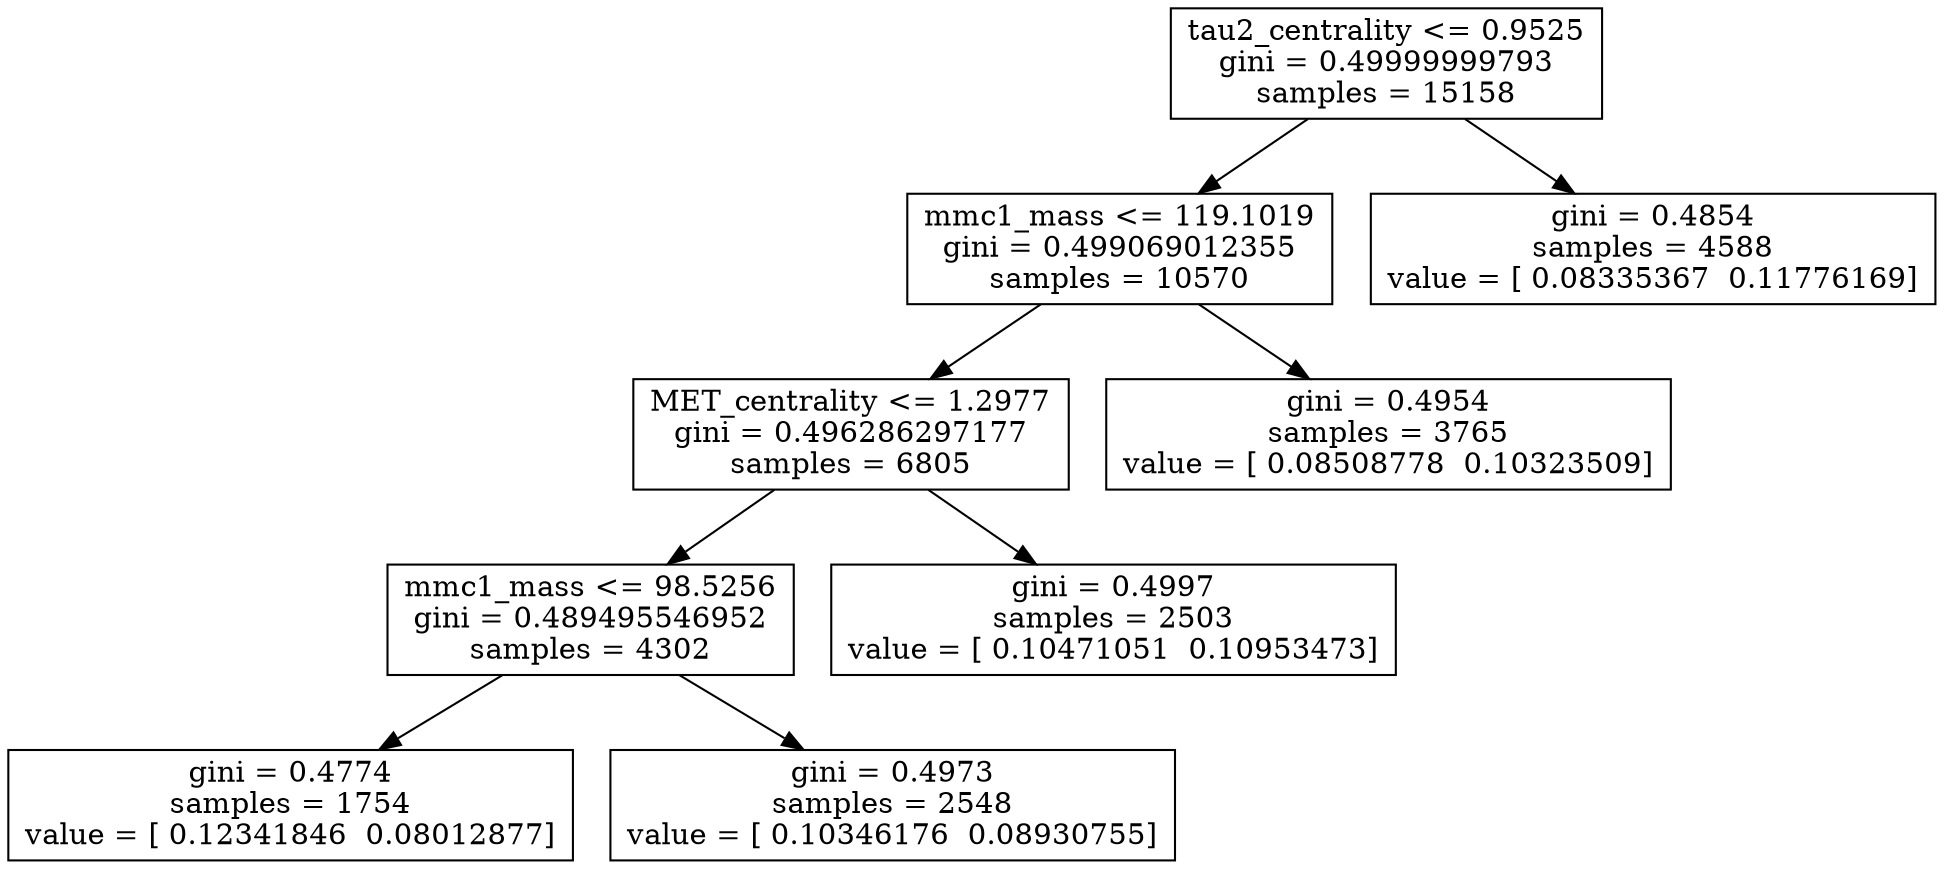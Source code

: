 digraph Tree {
0 [label="tau2_centrality <= 0.9525\ngini = 0.49999999793\nsamples = 15158", shape="box"] ;
1 [label="mmc1_mass <= 119.1019\ngini = 0.499069012355\nsamples = 10570", shape="box"] ;
0 -> 1 ;
2 [label="MET_centrality <= 1.2977\ngini = 0.496286297177\nsamples = 6805", shape="box"] ;
1 -> 2 ;
3 [label="mmc1_mass <= 98.5256\ngini = 0.489495546952\nsamples = 4302", shape="box"] ;
2 -> 3 ;
4 [label="gini = 0.4774\nsamples = 1754\nvalue = [ 0.12341846  0.08012877]", shape="box"] ;
3 -> 4 ;
5 [label="gini = 0.4973\nsamples = 2548\nvalue = [ 0.10346176  0.08930755]", shape="box"] ;
3 -> 5 ;
6 [label="gini = 0.4997\nsamples = 2503\nvalue = [ 0.10471051  0.10953473]", shape="box"] ;
2 -> 6 ;
7 [label="gini = 0.4954\nsamples = 3765\nvalue = [ 0.08508778  0.10323509]", shape="box"] ;
1 -> 7 ;
8 [label="gini = 0.4854\nsamples = 4588\nvalue = [ 0.08335367  0.11776169]", shape="box"] ;
0 -> 8 ;
}